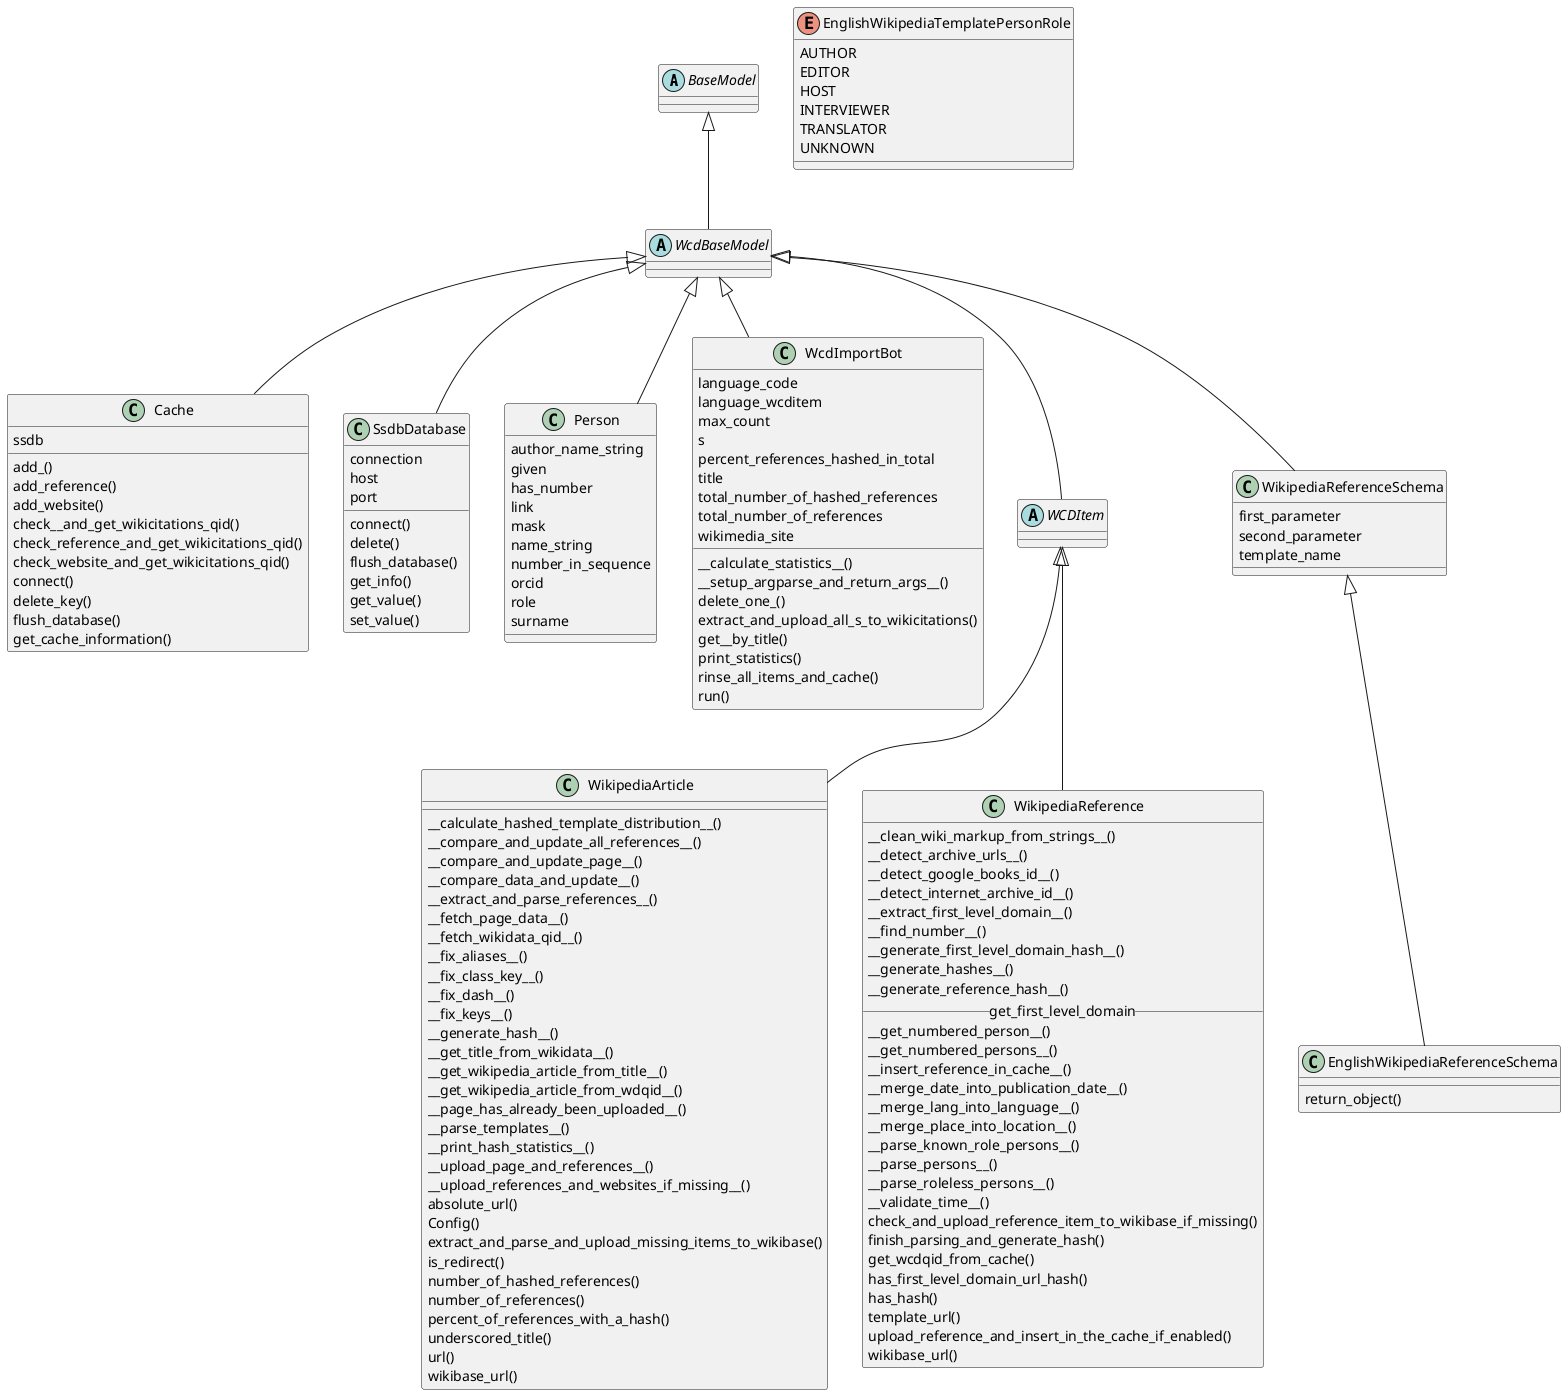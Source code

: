 @startuml
'https://plantuml.com/class-diagram

abstract class BaseModel
abstract class WcdBaseModel
BaseModel <|-- WcdBaseModel
WcdBaseModel <|-- Cache
WcdBaseModel <|-- SsdbDatabase
WcdBaseModel <|-- Person
WcdBaseModel <|-- WcdImportBot
WcdBaseModel <|-- WCDItem
WCDItem <|-- WikipediaArticle
WCDItem <|-- WikipediaReference
WcdBaseModel <|-- WikipediaReferenceSchema
WikipediaReferenceSchema <|-- EnglishWikipediaReferenceSchema
'BaseException <|-- MissingInformationError
'BaseException <|-- MoreThanOneNumberError
'BaseException <|-- NotLoggedInError
'BaseException <|-- TimeParseException

class EnglishWikipediaReferenceSchema{
return_object()
}

class WikipediaReferenceSchema{
first_parameter
second_parameter
template_name
}

class WikipediaReference {
'access_date
'agency
'archive_date
'archive_format
'archive_url
'arxiv
'asin
'asin_tld
'at
'author
'author1
'author10
'author1_first
'author1_last
'author1_link
'author2
'author2_first
'author2_last
'author2_link
'author3
'author3_first
'author3_last
'author3_link
'author4
'author4_first
'author4_last
'author4_link
'author5
'author5_first
'author5_last
'author5_link
'author6
'author7
'author8
'author9
'author_first
'author_first1
'author_first2
'author_first3
'author_first4
'author_first5
'author_given
'author_given1
'author_given2
'author_given3
'author_given4
'author_given5
'author_last
'author_last1
'author_last2
'author_last3
'author_last4
'author_last5
'author_link
'author_link1
'author_link2
'author_link3
'author_link4
'author_link5
'author_mask
'author_mask1
'author_mask2
'author_mask3
'author_mask4
'author_mask5
'author_surname
'author_surname1
'author_surname2
'author_surname3
'author_surname4
'author_surname5
'authors
'bibcode
'bibcode_access
'biorxiv
'book_title
'chapter
'chapter_format
'chapter_url
'chapter_url_access
'citeseerx
'conference
'conference_url
'contribution
'date
'degree
'department
'df
'display_authors
'display_editors
'display_subjects
'display_translators
'doi
'doi_access
'doi_broken_date
'edition
'editor
'editor1
'editor1_first
'editor1_last
'editor1_link
'editor2
'editor2_first
'editor2_last
'editor2_link
'editor3
'editor3_first
'editor3_last
'editor3_link
'editor4
'editor4_first
'editor4_last
'editor4_link
'editor5
'editor5_first
'editor5_last
'editor5_link
'editor_first
'editor_first1
'editor_first2
'editor_first3
'editor_first4
'editor_first5
'editor_last
'editor_last1
'editor_last2
'editor_last3
'editor_last4
'editor_last5
'editor_link
'editor_link1
'editor_link2
'editor_link3
'editor_link4
'editor_link5
'editor_mask
'editor_mask1
'editor_mask2
'editor_mask3
'editor_mask4
'editor_mask5
'editors
'eissn
'encyclopedia
'eprint
'first
'first1
'first10
'first2
'first3
'first4
'first5
'first6
'first7
'first8
'first9
'first_parameter
'format
'hdl
'hdl_access
'host
'host1
'host2
'host3
'host4
'host5
'hosts
'id
'interviewer
'interviewer_first
'interviewer_given
'interviewer_last
'interviewer_surname
'interviewers
'isbn
'ismn
'issn
'issue
'jfm
'journal
'jstor
'jstor_access
'language
'last
'last1
'last10
'last2
'last3
'last4
'last5
'last6
'last7
'last8
'last9
'lay_date
'lay_format
'lay_source
'lay_url
'lccn
'location
'magazine
'medium
'message_id
'mode
'mr
'name_list_style
'news_class
'newsgroup
'newspaper
'no_pp
'number
'oclc
'ol
'ol_access
'orig_date
'orig_year
'osti
'osti_access
'others
'
's
'persons_without_role
'pmc
'pmc_embargo_date
'pmid
'postscript
'publication_date
'publication_place
'publisher
'quote
'quote_
'quote_s
'ref
'registration
'rfc
's2cid
's2cid_access
'sbn
'script_chapter
'script_quote
'script_title
'second_parameter
'series
'ssrn
'subject
'subject_mask
'subscription
'template_name
'time
'title
'title_link
'trans_chapter
'trans_quote
'trans_title
'transcripturl
'translator_first
'translator_first1
'translator_first2
'translator_first3
'translator_first4
'translator_first5
'translator_last
'translator_last1
'translator_last2
'translator_last3
'translator_last4
'translator_last5
'translator_link
'translator_link1
'translator_link2
'translator_link3
'translator_link4
'translator_link5
'translator_mask
'translator_mask1
'translator_mask2
'translator_mask3
'translator_mask4
'translator_mask5
'translators
'type
'url
'url_access
'url_status
'via
'volume
'website
'work
'year
'zbl
__clean_wiki_markup_from_strings__()
__detect_archive_urls__()
__detect_google_books_id__()
__detect_internet_archive_id__()
__extract_first_level_domain__()
__find_number__()
__generate_first_level_domain_hash__()
__generate_hashes__()
__generate_reference_hash__()
__get_first_level_domain__
__get_numbered_person__()
__get_numbered_persons__()
__insert_reference_in_cache__()
__merge_date_into_publication_date__()
__merge_lang_into_language__()
__merge_place_into_location__()
__parse_known_role_persons__()
__parse_persons__()
__parse_roleless_persons__()
__validate_time__()
check_and_upload_reference_item_to_wikibase_if_missing()
finish_parsing_and_generate_hash()
get_wcdqid_from_cache()
has_first_level_domain_url_hash()
has_hash()
template_url()
upload_reference_and_insert_in_the_cache_if_enabled()
wikibase_url()
}

class WikipediaArticle{
__calculate_hashed_template_distribution__()
__compare_and_update_all_references__()
__compare_and_update_page__()
__compare_data_and_update__()
__extract_and_parse_references__()
__fetch_page_data__()
__fetch_wikidata_qid__()
__fix_aliases__()
__fix_class_key__()
__fix_dash__()
__fix_keys__()
__generate_hash__()
__get_title_from_wikidata__()
__get_wikipedia_article_from_title__()
__get_wikipedia_article_from_wdqid__()
__page_has_already_been_uploaded__()
__parse_templates__()
__print_hash_statistics__()
__upload_page_and_references__()
__upload_references_and_websites_if_missing__()
absolute_url()
Config()
extract_and_parse_and_upload_missing_items_to_wikibase()
is_redirect()
number_of_hashed_references()
number_of_references()
percent_of_references_with_a_hash()
underscored_title()
url()
wikibase_url()
}

class Person {
author_name_string
given
has_number
link
mask
name_string
number_in_sequence
orcid
role
surname
}

class Cache{
ssdb
add_()
add_reference()
add_website()
check__and_get_wikicitations_qid()
check_reference_and_get_wikicitations_qid()
check_website_and_get_wikicitations_qid()
connect()
delete_key()
flush_database()
get_cache_information()
}

class SsdbDatabase{
connection
host
port
connect()
delete()
flush_database()
get_info()
get_value()
set_value()
}

class WcdImportBot{
language_code
language_wcditem
max_count
s
percent_references_hashed_in_total
title
total_number_of_hashed_references
total_number_of_references
wikimedia_site
__calculate_statistics__()
__setup_argparse_and_return_args__()
delete_one_()
extract_and_upload_all_s_to_wikicitations()
get__by_title()
print_statistics()
rinse_all_items_and_cache()
run()
}

enum EnglishWikipediaTemplatePersonRole {
AUTHOR
EDITOR
HOST
INTERVIEWER
TRANSLATOR
UNKNOWN
}

abstract class WCDItem {
}

''enum WCDProperty {
'ACCESS_DATE
'ARCHIVE_DATE
'ARCHIVE_URL
'AUTHOR
'AUTHOR_NAME_STRING
'CITATIONS
'DOI
'EDITOR
'EDITOR_NAME_STRING
'FAMILY_NAME
'FIRST_LEVEL_DOMAIN_STRING
'FULL_WORK_AVAILABLE_AT_URL
'GIVEN_NAME
'HASH
'HOST_STRING
'INSTANCE_OF
'INTERVIEWER_STRING
'ISBN_10
'ISBN_13
'ISSUE
'LAST_UPDATE
'LUMPED_AUTHORS
'MEDIAWIKI__ID
'NAME_MASK
'ORCID
'S
'_REVISION_ID
'PMID
'PUBLICATION_DATE
'PUBLISHED_IN
'RETRIEVED_DATE
'SERIES_ORDINAL
'SOURCE_WIKIPEDIA
'STRING_CITATIONS
'TEMPLATE_NAME
'TITLE
'TRANSLATOR_NAME_STRING
'URL
'VOLUME
'WEBSITE
'WEBSITE_STRING
'WIKIDATA_QID
'}
@enduml